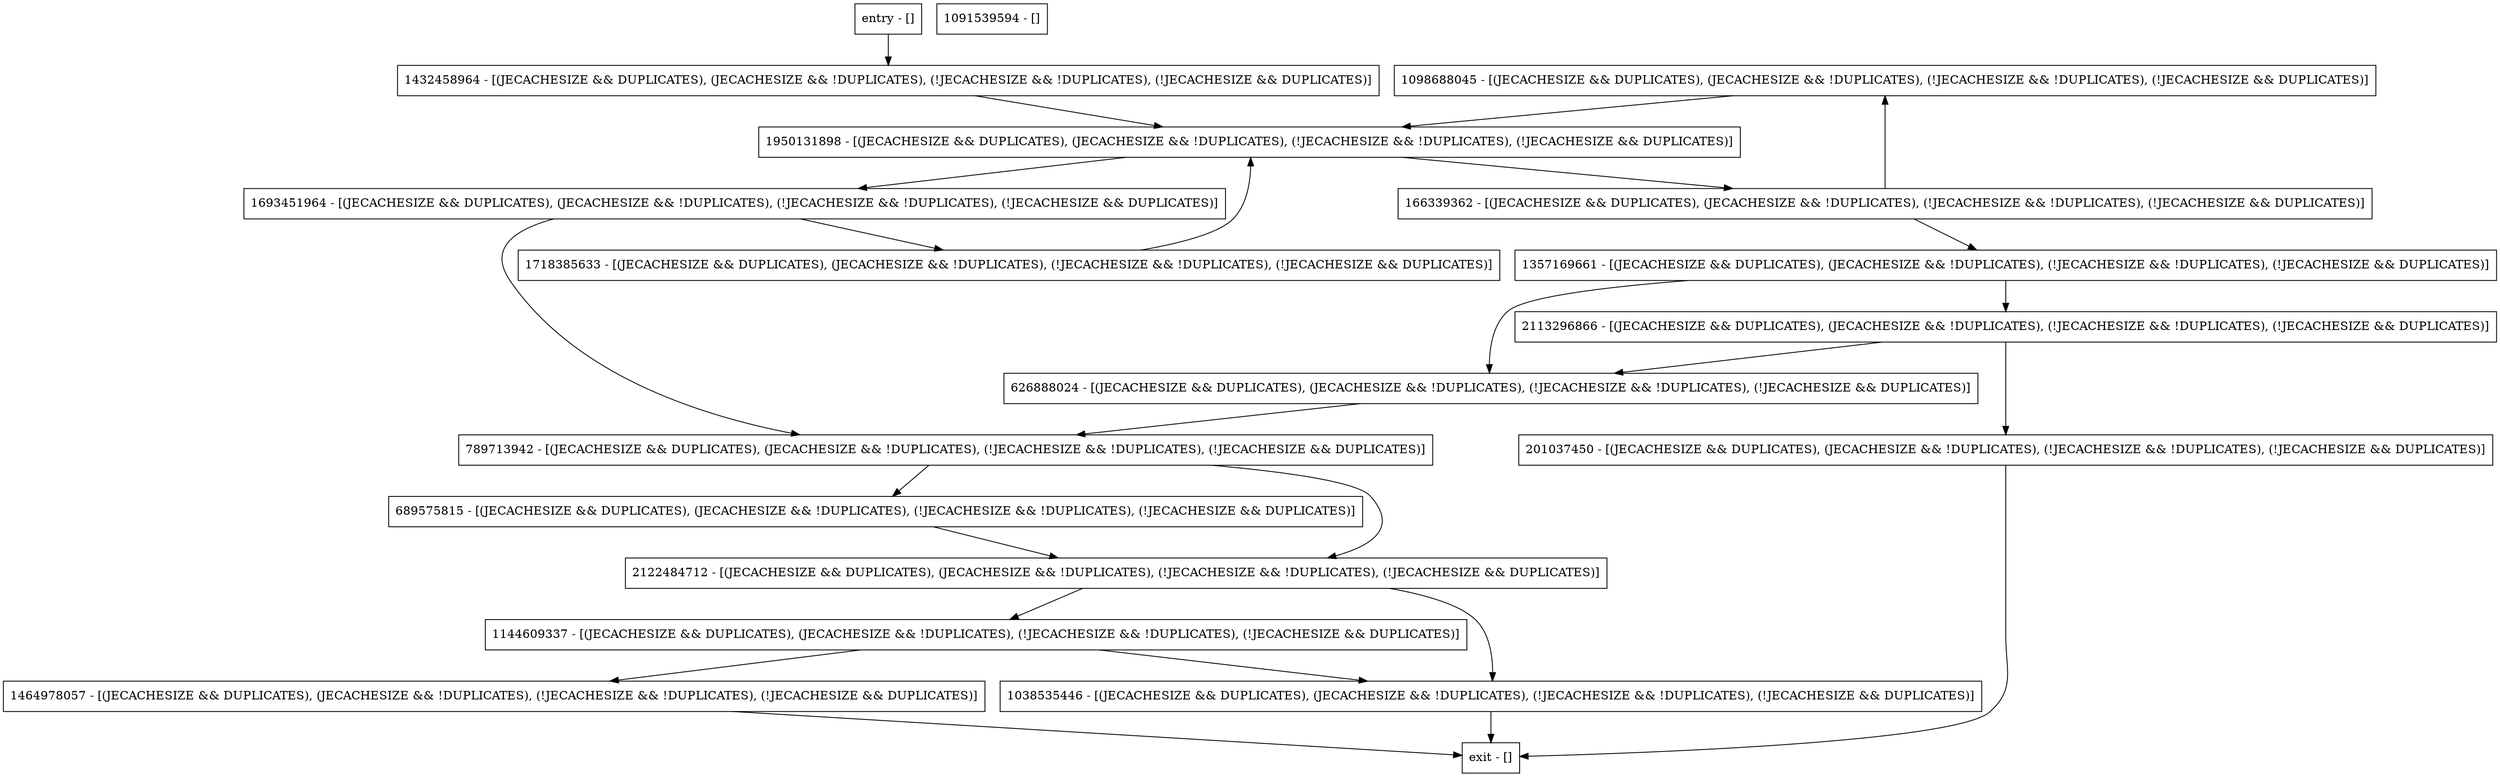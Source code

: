 digraph findBinForInsert {
node [shape=record];
1098688045 [label="1098688045 - [(JECACHESIZE && DUPLICATES), (JECACHESIZE && !DUPLICATES), (!JECACHESIZE && !DUPLICATES), (!JECACHESIZE && DUPLICATES)]"];
689575815 [label="689575815 - [(JECACHESIZE && DUPLICATES), (JECACHESIZE && !DUPLICATES), (!JECACHESIZE && !DUPLICATES), (!JECACHESIZE && DUPLICATES)]"];
1464978057 [label="1464978057 - [(JECACHESIZE && DUPLICATES), (JECACHESIZE && !DUPLICATES), (!JECACHESIZE && !DUPLICATES), (!JECACHESIZE && DUPLICATES)]"];
2122484712 [label="2122484712 - [(JECACHESIZE && DUPLICATES), (JECACHESIZE && !DUPLICATES), (!JECACHESIZE && !DUPLICATES), (!JECACHESIZE && DUPLICATES)]"];
1432458964 [label="1432458964 - [(JECACHESIZE && DUPLICATES), (JECACHESIZE && !DUPLICATES), (!JECACHESIZE && !DUPLICATES), (!JECACHESIZE && DUPLICATES)]"];
789713942 [label="789713942 - [(JECACHESIZE && DUPLICATES), (JECACHESIZE && !DUPLICATES), (!JECACHESIZE && !DUPLICATES), (!JECACHESIZE && DUPLICATES)]"];
626888024 [label="626888024 - [(JECACHESIZE && DUPLICATES), (JECACHESIZE && !DUPLICATES), (!JECACHESIZE && !DUPLICATES), (!JECACHESIZE && DUPLICATES)]"];
entry [label="entry - []"];
exit [label="exit - []"];
1950131898 [label="1950131898 - [(JECACHESIZE && DUPLICATES), (JECACHESIZE && !DUPLICATES), (!JECACHESIZE && !DUPLICATES), (!JECACHESIZE && DUPLICATES)]"];
1144609337 [label="1144609337 - [(JECACHESIZE && DUPLICATES), (JECACHESIZE && !DUPLICATES), (!JECACHESIZE && !DUPLICATES), (!JECACHESIZE && DUPLICATES)]"];
201037450 [label="201037450 - [(JECACHESIZE && DUPLICATES), (JECACHESIZE && !DUPLICATES), (!JECACHESIZE && !DUPLICATES), (!JECACHESIZE && DUPLICATES)]"];
1357169661 [label="1357169661 - [(JECACHESIZE && DUPLICATES), (JECACHESIZE && !DUPLICATES), (!JECACHESIZE && !DUPLICATES), (!JECACHESIZE && DUPLICATES)]"];
1038535446 [label="1038535446 - [(JECACHESIZE && DUPLICATES), (JECACHESIZE && !DUPLICATES), (!JECACHESIZE && !DUPLICATES), (!JECACHESIZE && DUPLICATES)]"];
1693451964 [label="1693451964 - [(JECACHESIZE && DUPLICATES), (JECACHESIZE && !DUPLICATES), (!JECACHESIZE && !DUPLICATES), (!JECACHESIZE && DUPLICATES)]"];
2113296866 [label="2113296866 - [(JECACHESIZE && DUPLICATES), (JECACHESIZE && !DUPLICATES), (!JECACHESIZE && !DUPLICATES), (!JECACHESIZE && DUPLICATES)]"];
1718385633 [label="1718385633 - [(JECACHESIZE && DUPLICATES), (JECACHESIZE && !DUPLICATES), (!JECACHESIZE && !DUPLICATES), (!JECACHESIZE && DUPLICATES)]"];
166339362 [label="166339362 - [(JECACHESIZE && DUPLICATES), (JECACHESIZE && !DUPLICATES), (!JECACHESIZE && !DUPLICATES), (!JECACHESIZE && DUPLICATES)]"];
1091539594 [label="1091539594 - []"];
entry;
exit;
1098688045 -> 1950131898;
689575815 -> 2122484712;
1464978057 -> exit;
2122484712 -> 1144609337;
2122484712 -> 1038535446;
1432458964 -> 1950131898;
789713942 -> 689575815;
789713942 -> 2122484712;
626888024 -> 789713942;
entry -> 1432458964;
1950131898 -> 1693451964;
1950131898 -> 166339362;
1144609337 -> 1464978057;
1144609337 -> 1038535446;
201037450 -> exit;
1357169661 -> 626888024;
1357169661 -> 2113296866;
1038535446 -> exit;
1693451964 -> 789713942;
1693451964 -> 1718385633;
2113296866 -> 201037450;
2113296866 -> 626888024;
1718385633 -> 1950131898;
166339362 -> 1098688045;
166339362 -> 1357169661;
}
